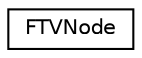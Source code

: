 digraph "类继承关系图"
{
 // INTERACTIVE_SVG=YES
 // LATEX_PDF_SIZE
  edge [fontname="Helvetica",fontsize="10",labelfontname="Helvetica",labelfontsize="10"];
  node [fontname="Helvetica",fontsize="10",shape=record];
  rankdir="LR";
  Node0 [label="FTVNode",height=0.2,width=0.4,color="black", fillcolor="white", style="filled",URL="$d2/d4a/struct_f_t_v_node.html",tooltip=" "];
}
